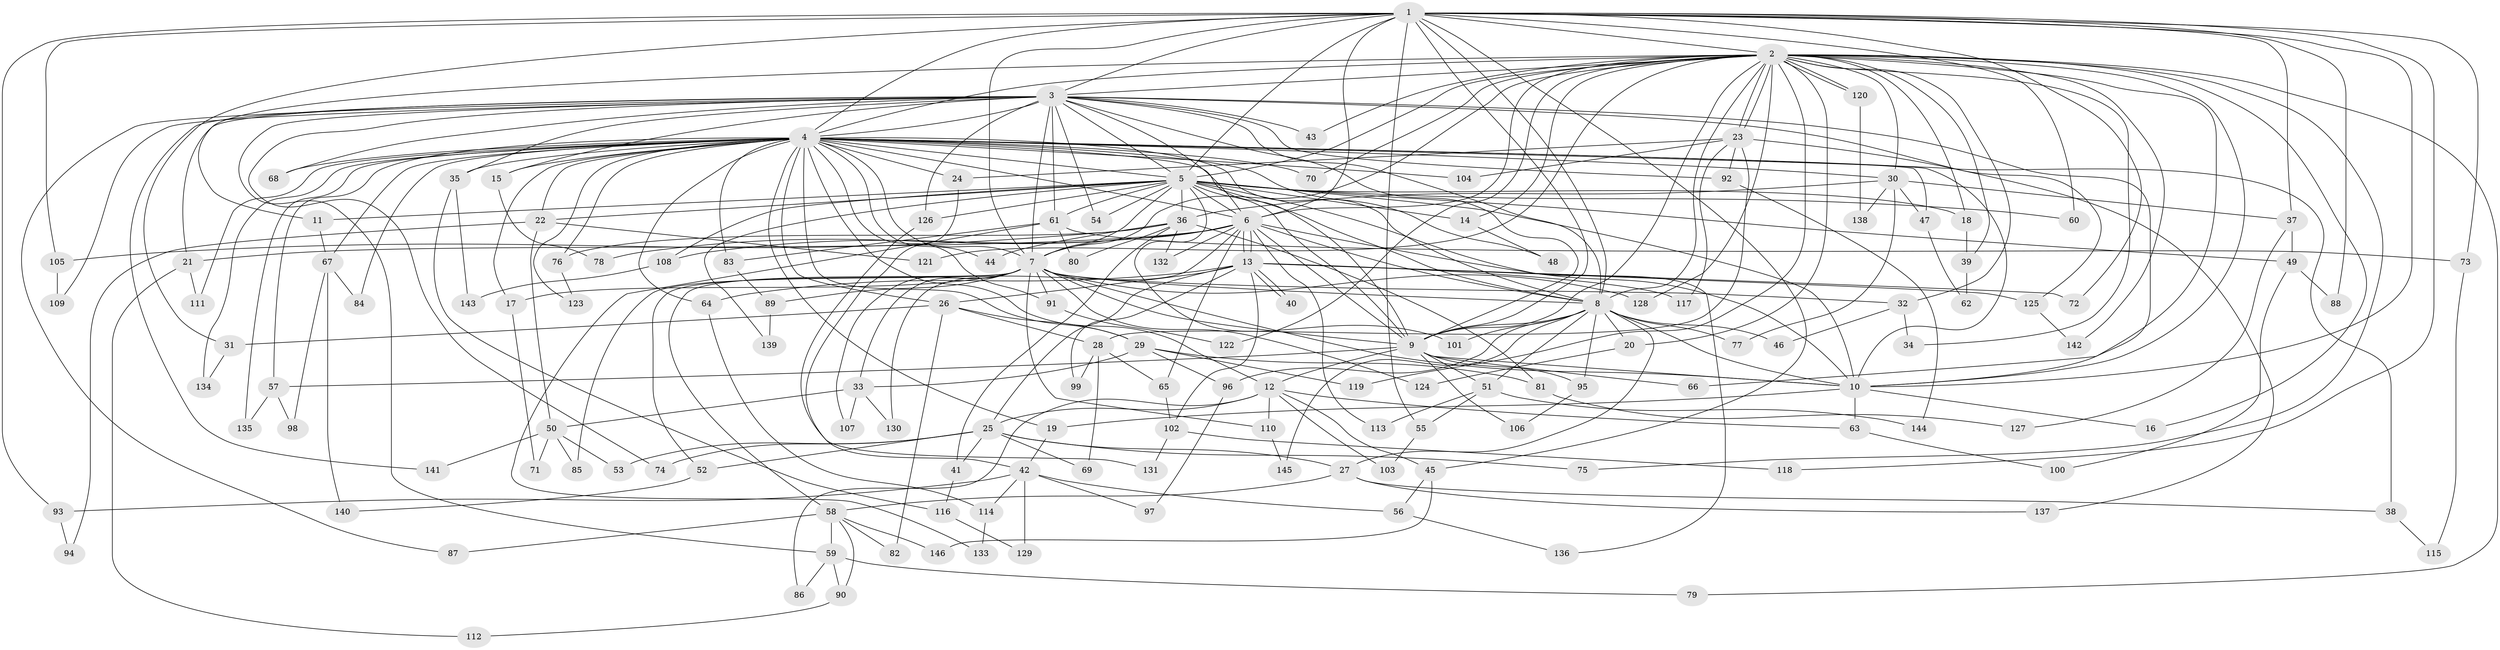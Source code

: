 // Generated by graph-tools (version 1.1) at 2025/25/03/09/25 03:25:38]
// undirected, 146 vertices, 317 edges
graph export_dot {
graph [start="1"]
  node [color=gray90,style=filled];
  1;
  2;
  3;
  4;
  5;
  6;
  7;
  8;
  9;
  10;
  11;
  12;
  13;
  14;
  15;
  16;
  17;
  18;
  19;
  20;
  21;
  22;
  23;
  24;
  25;
  26;
  27;
  28;
  29;
  30;
  31;
  32;
  33;
  34;
  35;
  36;
  37;
  38;
  39;
  40;
  41;
  42;
  43;
  44;
  45;
  46;
  47;
  48;
  49;
  50;
  51;
  52;
  53;
  54;
  55;
  56;
  57;
  58;
  59;
  60;
  61;
  62;
  63;
  64;
  65;
  66;
  67;
  68;
  69;
  70;
  71;
  72;
  73;
  74;
  75;
  76;
  77;
  78;
  79;
  80;
  81;
  82;
  83;
  84;
  85;
  86;
  87;
  88;
  89;
  90;
  91;
  92;
  93;
  94;
  95;
  96;
  97;
  98;
  99;
  100;
  101;
  102;
  103;
  104;
  105;
  106;
  107;
  108;
  109;
  110;
  111;
  112;
  113;
  114;
  115;
  116;
  117;
  118;
  119;
  120;
  121;
  122;
  123;
  124;
  125;
  126;
  127;
  128;
  129;
  130;
  131;
  132;
  133;
  134;
  135;
  136;
  137;
  138;
  139;
  140;
  141;
  142;
  143;
  144;
  145;
  146;
  1 -- 2;
  1 -- 3;
  1 -- 4;
  1 -- 5;
  1 -- 6;
  1 -- 7;
  1 -- 8;
  1 -- 9;
  1 -- 10;
  1 -- 31;
  1 -- 37;
  1 -- 45;
  1 -- 55;
  1 -- 60;
  1 -- 72;
  1 -- 73;
  1 -- 88;
  1 -- 93;
  1 -- 105;
  1 -- 118;
  2 -- 3;
  2 -- 4;
  2 -- 5;
  2 -- 6;
  2 -- 7;
  2 -- 8;
  2 -- 9;
  2 -- 10;
  2 -- 11;
  2 -- 14;
  2 -- 16;
  2 -- 18;
  2 -- 20;
  2 -- 23;
  2 -- 23;
  2 -- 30;
  2 -- 32;
  2 -- 34;
  2 -- 39;
  2 -- 43;
  2 -- 66;
  2 -- 70;
  2 -- 75;
  2 -- 79;
  2 -- 119;
  2 -- 120;
  2 -- 120;
  2 -- 121;
  2 -- 122;
  2 -- 128;
  2 -- 142;
  3 -- 4;
  3 -- 5;
  3 -- 6;
  3 -- 7;
  3 -- 8;
  3 -- 9;
  3 -- 10;
  3 -- 15;
  3 -- 21;
  3 -- 35;
  3 -- 43;
  3 -- 54;
  3 -- 59;
  3 -- 61;
  3 -- 68;
  3 -- 74;
  3 -- 87;
  3 -- 92;
  3 -- 109;
  3 -- 125;
  3 -- 126;
  3 -- 141;
  4 -- 5;
  4 -- 6;
  4 -- 7;
  4 -- 8;
  4 -- 9;
  4 -- 10;
  4 -- 12;
  4 -- 15;
  4 -- 17;
  4 -- 19;
  4 -- 22;
  4 -- 24;
  4 -- 26;
  4 -- 29;
  4 -- 30;
  4 -- 35;
  4 -- 38;
  4 -- 44;
  4 -- 47;
  4 -- 48;
  4 -- 57;
  4 -- 64;
  4 -- 67;
  4 -- 68;
  4 -- 70;
  4 -- 76;
  4 -- 83;
  4 -- 84;
  4 -- 91;
  4 -- 104;
  4 -- 111;
  4 -- 123;
  4 -- 134;
  4 -- 135;
  5 -- 6;
  5 -- 7;
  5 -- 8;
  5 -- 9;
  5 -- 10;
  5 -- 11;
  5 -- 14;
  5 -- 18;
  5 -- 22;
  5 -- 36;
  5 -- 49;
  5 -- 54;
  5 -- 60;
  5 -- 61;
  5 -- 101;
  5 -- 108;
  5 -- 126;
  5 -- 136;
  5 -- 139;
  6 -- 7;
  6 -- 8;
  6 -- 9;
  6 -- 10;
  6 -- 13;
  6 -- 13;
  6 -- 21;
  6 -- 65;
  6 -- 78;
  6 -- 108;
  6 -- 113;
  6 -- 130;
  6 -- 132;
  7 -- 8;
  7 -- 9;
  7 -- 10;
  7 -- 17;
  7 -- 32;
  7 -- 33;
  7 -- 52;
  7 -- 58;
  7 -- 85;
  7 -- 89;
  7 -- 91;
  7 -- 107;
  7 -- 110;
  7 -- 124;
  7 -- 128;
  8 -- 9;
  8 -- 10;
  8 -- 20;
  8 -- 27;
  8 -- 46;
  8 -- 51;
  8 -- 77;
  8 -- 95;
  8 -- 96;
  8 -- 101;
  8 -- 145;
  9 -- 10;
  9 -- 12;
  9 -- 51;
  9 -- 57;
  9 -- 66;
  9 -- 95;
  9 -- 106;
  10 -- 16;
  10 -- 19;
  10 -- 63;
  11 -- 67;
  12 -- 25;
  12 -- 45;
  12 -- 63;
  12 -- 86;
  12 -- 103;
  12 -- 110;
  13 -- 25;
  13 -- 26;
  13 -- 40;
  13 -- 40;
  13 -- 64;
  13 -- 72;
  13 -- 99;
  13 -- 102;
  13 -- 117;
  13 -- 125;
  14 -- 48;
  15 -- 78;
  17 -- 71;
  18 -- 39;
  19 -- 42;
  20 -- 124;
  21 -- 111;
  21 -- 112;
  22 -- 50;
  22 -- 94;
  22 -- 121;
  23 -- 24;
  23 -- 28;
  23 -- 92;
  23 -- 104;
  23 -- 117;
  23 -- 137;
  24 -- 42;
  25 -- 27;
  25 -- 41;
  25 -- 52;
  25 -- 53;
  25 -- 69;
  25 -- 74;
  25 -- 75;
  26 -- 28;
  26 -- 29;
  26 -- 31;
  26 -- 82;
  27 -- 38;
  27 -- 58;
  27 -- 137;
  28 -- 65;
  28 -- 69;
  28 -- 99;
  29 -- 33;
  29 -- 81;
  29 -- 96;
  29 -- 119;
  30 -- 36;
  30 -- 37;
  30 -- 47;
  30 -- 77;
  30 -- 138;
  31 -- 134;
  32 -- 34;
  32 -- 46;
  33 -- 50;
  33 -- 107;
  33 -- 130;
  35 -- 116;
  35 -- 143;
  36 -- 41;
  36 -- 44;
  36 -- 76;
  36 -- 80;
  36 -- 81;
  36 -- 105;
  36 -- 132;
  37 -- 49;
  37 -- 127;
  38 -- 115;
  39 -- 62;
  41 -- 116;
  42 -- 56;
  42 -- 93;
  42 -- 97;
  42 -- 114;
  42 -- 129;
  45 -- 56;
  45 -- 146;
  47 -- 62;
  49 -- 88;
  49 -- 100;
  50 -- 53;
  50 -- 71;
  50 -- 85;
  50 -- 141;
  51 -- 55;
  51 -- 113;
  51 -- 144;
  52 -- 140;
  55 -- 103;
  56 -- 136;
  57 -- 98;
  57 -- 135;
  58 -- 59;
  58 -- 82;
  58 -- 87;
  58 -- 90;
  58 -- 146;
  59 -- 79;
  59 -- 86;
  59 -- 90;
  61 -- 73;
  61 -- 80;
  61 -- 83;
  61 -- 133;
  63 -- 100;
  64 -- 114;
  65 -- 102;
  67 -- 84;
  67 -- 98;
  67 -- 140;
  73 -- 115;
  76 -- 123;
  81 -- 127;
  83 -- 89;
  89 -- 139;
  90 -- 112;
  91 -- 122;
  92 -- 144;
  93 -- 94;
  95 -- 106;
  96 -- 97;
  102 -- 118;
  102 -- 131;
  105 -- 109;
  108 -- 143;
  110 -- 145;
  114 -- 133;
  116 -- 129;
  120 -- 138;
  125 -- 142;
  126 -- 131;
}
